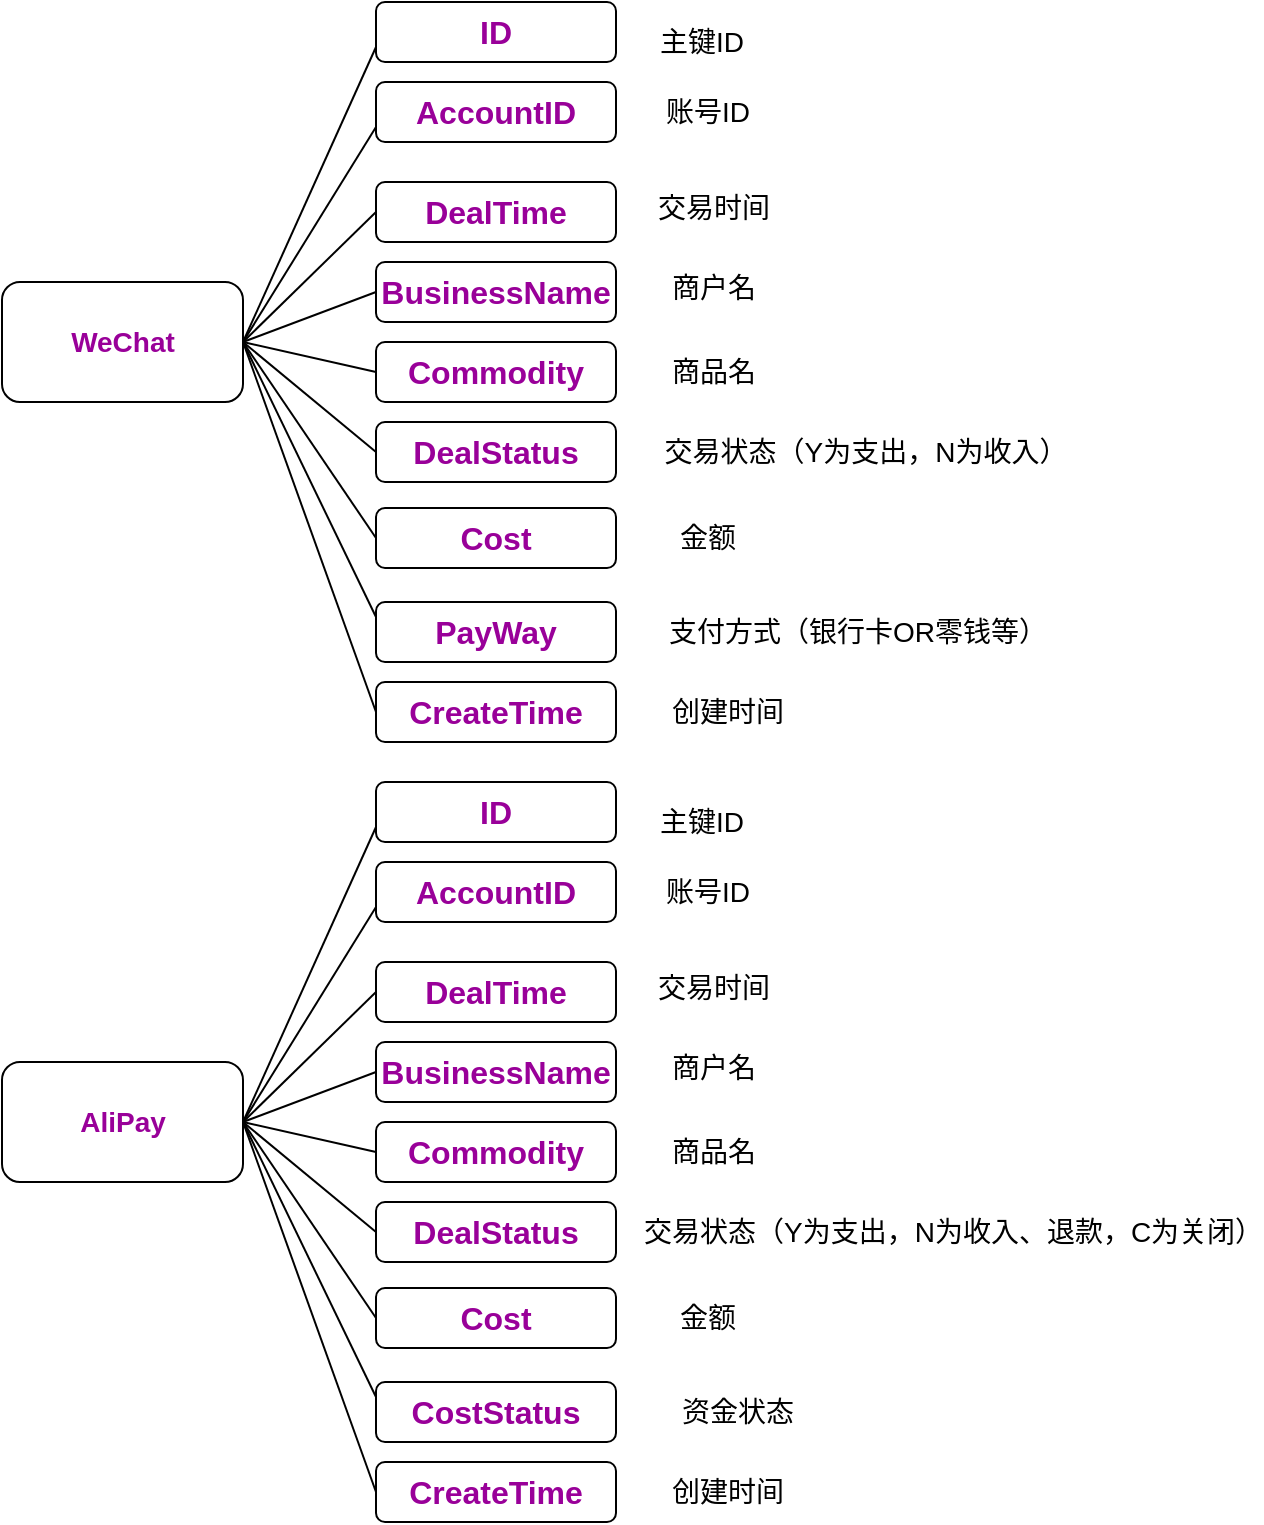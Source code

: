 <mxfile version="14.7.4" type="github">
  <diagram id="z3m2CTt447x9VNLSq3Ph" name="Page-1">
    <mxGraphModel dx="885" dy="510" grid="1" gridSize="10" guides="1" tooltips="1" connect="1" arrows="1" fold="1" page="1" pageScale="1" pageWidth="827" pageHeight="1169" math="0" shadow="0">
      <root>
        <mxCell id="0" />
        <mxCell id="1" parent="0" />
        <mxCell id="cUxsxWvCNxt_3IrF0V__-2" value="&lt;font color=&quot;#990099&quot;&gt;&lt;span style=&quot;font-size: 16px&quot;&gt;&lt;b&gt;ID&lt;/b&gt;&lt;/span&gt;&lt;/font&gt;" style="rounded=1;whiteSpace=wrap;html=1;align=center;" vertex="1" parent="1">
          <mxGeometry x="317" y="250" width="120" height="30" as="geometry" />
        </mxCell>
        <mxCell id="cUxsxWvCNxt_3IrF0V__-3" value="&lt;font style=&quot;font-size: 14px&quot;&gt;主键ID&lt;/font&gt;" style="text;html=1;strokeColor=none;fillColor=none;align=center;verticalAlign=middle;whiteSpace=wrap;rounded=0;" vertex="1" parent="1">
          <mxGeometry x="450" y="260" width="60" height="20" as="geometry" />
        </mxCell>
        <mxCell id="cUxsxWvCNxt_3IrF0V__-4" value="&lt;font color=&quot;#990099&quot;&gt;&lt;span style=&quot;font-size: 16px&quot;&gt;&lt;b&gt;DealTime&lt;/b&gt;&lt;/span&gt;&lt;/font&gt;" style="rounded=1;whiteSpace=wrap;html=1;align=center;" vertex="1" parent="1">
          <mxGeometry x="317" y="340" width="120" height="30" as="geometry" />
        </mxCell>
        <mxCell id="cUxsxWvCNxt_3IrF0V__-5" value="&lt;span style=&quot;font-size: 14px&quot;&gt;交易时间&lt;/span&gt;" style="text;html=1;strokeColor=none;fillColor=none;align=center;verticalAlign=middle;whiteSpace=wrap;rounded=0;" vertex="1" parent="1">
          <mxGeometry x="456" y="343" width="60" height="20" as="geometry" />
        </mxCell>
        <mxCell id="cUxsxWvCNxt_3IrF0V__-6" value="&lt;font color=&quot;#990099&quot;&gt;&lt;span style=&quot;font-size: 16px&quot;&gt;&lt;b&gt;BusinessName&lt;/b&gt;&lt;/span&gt;&lt;/font&gt;" style="rounded=1;whiteSpace=wrap;html=1;align=center;" vertex="1" parent="1">
          <mxGeometry x="317" y="380" width="120" height="30" as="geometry" />
        </mxCell>
        <mxCell id="cUxsxWvCNxt_3IrF0V__-7" value="&lt;span style=&quot;font-size: 14px&quot;&gt;商户名&lt;/span&gt;" style="text;html=1;strokeColor=none;fillColor=none;align=center;verticalAlign=middle;whiteSpace=wrap;rounded=0;" vertex="1" parent="1">
          <mxGeometry x="456" y="383" width="60" height="20" as="geometry" />
        </mxCell>
        <mxCell id="cUxsxWvCNxt_3IrF0V__-8" value="&lt;font color=&quot;#990099&quot;&gt;&lt;span style=&quot;font-size: 16px&quot;&gt;&lt;b&gt;Commodity&lt;/b&gt;&lt;/span&gt;&lt;/font&gt;" style="rounded=1;whiteSpace=wrap;html=1;align=center;" vertex="1" parent="1">
          <mxGeometry x="317" y="420" width="120" height="30" as="geometry" />
        </mxCell>
        <mxCell id="cUxsxWvCNxt_3IrF0V__-9" value="&lt;span style=&quot;font-size: 14px&quot;&gt;商品名&lt;/span&gt;" style="text;html=1;strokeColor=none;fillColor=none;align=center;verticalAlign=middle;whiteSpace=wrap;rounded=0;" vertex="1" parent="1">
          <mxGeometry x="456" y="425" width="60" height="20" as="geometry" />
        </mxCell>
        <mxCell id="cUxsxWvCNxt_3IrF0V__-10" value="&lt;font color=&quot;#990099&quot;&gt;&lt;span style=&quot;font-size: 16px&quot;&gt;&lt;b&gt;DealStatus&lt;/b&gt;&lt;/span&gt;&lt;/font&gt;" style="rounded=1;whiteSpace=wrap;html=1;align=center;" vertex="1" parent="1">
          <mxGeometry x="317" y="460" width="120" height="30" as="geometry" />
        </mxCell>
        <mxCell id="cUxsxWvCNxt_3IrF0V__-11" value="&lt;span style=&quot;font-size: 14px&quot;&gt;交易状态（Y为支出，N为收入）&lt;/span&gt;" style="text;html=1;strokeColor=none;fillColor=none;align=center;verticalAlign=middle;whiteSpace=wrap;rounded=0;" vertex="1" parent="1">
          <mxGeometry x="460" y="465" width="204" height="20" as="geometry" />
        </mxCell>
        <mxCell id="cUxsxWvCNxt_3IrF0V__-12" value="&lt;font color=&quot;#990099&quot;&gt;&lt;span style=&quot;font-size: 16px&quot;&gt;&lt;b&gt;Cost&lt;/b&gt;&lt;/span&gt;&lt;/font&gt;" style="rounded=1;whiteSpace=wrap;html=1;align=center;" vertex="1" parent="1">
          <mxGeometry x="317" y="503" width="120" height="30" as="geometry" />
        </mxCell>
        <mxCell id="cUxsxWvCNxt_3IrF0V__-13" value="&lt;span style=&quot;font-size: 14px&quot;&gt;金额&lt;/span&gt;" style="text;html=1;strokeColor=none;fillColor=none;align=center;verticalAlign=middle;whiteSpace=wrap;rounded=0;" vertex="1" parent="1">
          <mxGeometry x="453" y="508" width="60" height="20" as="geometry" />
        </mxCell>
        <mxCell id="cUxsxWvCNxt_3IrF0V__-14" value="&lt;font color=&quot;#990099&quot;&gt;&lt;span style=&quot;font-size: 16px&quot;&gt;&lt;b&gt;PayWay&lt;/b&gt;&lt;/span&gt;&lt;/font&gt;" style="rounded=1;whiteSpace=wrap;html=1;align=center;" vertex="1" parent="1">
          <mxGeometry x="317" y="550" width="120" height="30" as="geometry" />
        </mxCell>
        <mxCell id="cUxsxWvCNxt_3IrF0V__-15" value="&lt;span style=&quot;font-size: 14px&quot;&gt;支付方式（银行卡OR零钱等）&lt;/span&gt;" style="text;html=1;strokeColor=none;fillColor=none;align=center;verticalAlign=middle;whiteSpace=wrap;rounded=0;" vertex="1" parent="1">
          <mxGeometry x="456" y="555" width="204" height="20" as="geometry" />
        </mxCell>
        <mxCell id="cUxsxWvCNxt_3IrF0V__-16" value="&lt;font color=&quot;#990099&quot;&gt;&lt;span style=&quot;font-size: 16px&quot;&gt;&lt;b&gt;CreateTime&lt;/b&gt;&lt;/span&gt;&lt;/font&gt;" style="rounded=1;whiteSpace=wrap;html=1;align=center;" vertex="1" parent="1">
          <mxGeometry x="317" y="590" width="120" height="30" as="geometry" />
        </mxCell>
        <mxCell id="cUxsxWvCNxt_3IrF0V__-17" value="&lt;span style=&quot;font-size: 14px&quot;&gt;创建时间&lt;/span&gt;" style="text;html=1;strokeColor=none;fillColor=none;align=center;verticalAlign=middle;whiteSpace=wrap;rounded=0;" vertex="1" parent="1">
          <mxGeometry x="456" y="595" width="74" height="20" as="geometry" />
        </mxCell>
        <mxCell id="cUxsxWvCNxt_3IrF0V__-18" value="&lt;b&gt;&lt;font color=&quot;#990099&quot; style=&quot;font-size: 14px&quot;&gt;WeChat&lt;/font&gt;&lt;/b&gt;" style="rounded=1;whiteSpace=wrap;html=1;" vertex="1" parent="1">
          <mxGeometry x="130" y="390" width="120.5" height="60" as="geometry" />
        </mxCell>
        <mxCell id="cUxsxWvCNxt_3IrF0V__-19" value="&lt;font color=&quot;#990099&quot;&gt;&lt;span style=&quot;font-size: 16px&quot;&gt;&lt;b&gt;AccountID&lt;/b&gt;&lt;/span&gt;&lt;/font&gt;" style="rounded=1;whiteSpace=wrap;html=1;align=center;" vertex="1" parent="1">
          <mxGeometry x="317" y="290" width="120" height="30" as="geometry" />
        </mxCell>
        <mxCell id="cUxsxWvCNxt_3IrF0V__-20" value="&lt;font style=&quot;font-size: 14px&quot;&gt;账号ID&lt;/font&gt;" style="text;html=1;strokeColor=none;fillColor=none;align=center;verticalAlign=middle;whiteSpace=wrap;rounded=0;" vertex="1" parent="1">
          <mxGeometry x="453" y="295" width="60" height="20" as="geometry" />
        </mxCell>
        <mxCell id="cUxsxWvCNxt_3IrF0V__-21" value="" style="endArrow=none;html=1;exitX=1;exitY=0.5;exitDx=0;exitDy=0;entryX=0;entryY=0.75;entryDx=0;entryDy=0;" edge="1" parent="1" source="cUxsxWvCNxt_3IrF0V__-18" target="cUxsxWvCNxt_3IrF0V__-2">
          <mxGeometry width="50" height="50" relative="1" as="geometry">
            <mxPoint x="410" y="500" as="sourcePoint" />
            <mxPoint x="460" y="450" as="targetPoint" />
          </mxGeometry>
        </mxCell>
        <mxCell id="cUxsxWvCNxt_3IrF0V__-22" value="" style="endArrow=none;html=1;exitX=1;exitY=0.5;exitDx=0;exitDy=0;entryX=0;entryY=0.75;entryDx=0;entryDy=0;" edge="1" parent="1" source="cUxsxWvCNxt_3IrF0V__-18" target="cUxsxWvCNxt_3IrF0V__-19">
          <mxGeometry width="50" height="50" relative="1" as="geometry">
            <mxPoint x="260.5" y="460" as="sourcePoint" />
            <mxPoint x="327" y="282.5" as="targetPoint" />
          </mxGeometry>
        </mxCell>
        <mxCell id="cUxsxWvCNxt_3IrF0V__-23" value="" style="endArrow=none;html=1;exitX=1;exitY=0.5;exitDx=0;exitDy=0;entryX=0;entryY=0.5;entryDx=0;entryDy=0;" edge="1" parent="1" source="cUxsxWvCNxt_3IrF0V__-18" target="cUxsxWvCNxt_3IrF0V__-4">
          <mxGeometry width="50" height="50" relative="1" as="geometry">
            <mxPoint x="260.5" y="460" as="sourcePoint" />
            <mxPoint x="327" y="322.5" as="targetPoint" />
          </mxGeometry>
        </mxCell>
        <mxCell id="cUxsxWvCNxt_3IrF0V__-24" value="" style="endArrow=none;html=1;exitX=1;exitY=0.5;exitDx=0;exitDy=0;entryX=0;entryY=0.5;entryDx=0;entryDy=0;" edge="1" parent="1" source="cUxsxWvCNxt_3IrF0V__-18" target="cUxsxWvCNxt_3IrF0V__-6">
          <mxGeometry width="50" height="50" relative="1" as="geometry">
            <mxPoint x="260.5" y="460" as="sourcePoint" />
            <mxPoint x="327" y="365" as="targetPoint" />
          </mxGeometry>
        </mxCell>
        <mxCell id="cUxsxWvCNxt_3IrF0V__-25" value="" style="endArrow=none;html=1;exitX=1;exitY=0.5;exitDx=0;exitDy=0;entryX=0;entryY=0.5;entryDx=0;entryDy=0;" edge="1" parent="1" source="cUxsxWvCNxt_3IrF0V__-18" target="cUxsxWvCNxt_3IrF0V__-8">
          <mxGeometry width="50" height="50" relative="1" as="geometry">
            <mxPoint x="260.5" y="460" as="sourcePoint" />
            <mxPoint x="327" y="405" as="targetPoint" />
          </mxGeometry>
        </mxCell>
        <mxCell id="cUxsxWvCNxt_3IrF0V__-26" value="" style="endArrow=none;html=1;exitX=1;exitY=0.5;exitDx=0;exitDy=0;entryX=0;entryY=0.5;entryDx=0;entryDy=0;" edge="1" parent="1" source="cUxsxWvCNxt_3IrF0V__-18" target="cUxsxWvCNxt_3IrF0V__-10">
          <mxGeometry width="50" height="50" relative="1" as="geometry">
            <mxPoint x="260.5" y="460" as="sourcePoint" />
            <mxPoint x="327" y="445" as="targetPoint" />
          </mxGeometry>
        </mxCell>
        <mxCell id="cUxsxWvCNxt_3IrF0V__-27" value="" style="endArrow=none;html=1;exitX=1;exitY=0.5;exitDx=0;exitDy=0;entryX=0;entryY=0.5;entryDx=0;entryDy=0;" edge="1" parent="1" source="cUxsxWvCNxt_3IrF0V__-18" target="cUxsxWvCNxt_3IrF0V__-12">
          <mxGeometry width="50" height="50" relative="1" as="geometry">
            <mxPoint x="260.5" y="460" as="sourcePoint" />
            <mxPoint x="327" y="485" as="targetPoint" />
          </mxGeometry>
        </mxCell>
        <mxCell id="cUxsxWvCNxt_3IrF0V__-28" value="" style="endArrow=none;html=1;exitX=1;exitY=0.5;exitDx=0;exitDy=0;entryX=0;entryY=0.25;entryDx=0;entryDy=0;" edge="1" parent="1" source="cUxsxWvCNxt_3IrF0V__-18" target="cUxsxWvCNxt_3IrF0V__-14">
          <mxGeometry width="50" height="50" relative="1" as="geometry">
            <mxPoint x="260.5" y="460" as="sourcePoint" />
            <mxPoint x="327" y="528" as="targetPoint" />
          </mxGeometry>
        </mxCell>
        <mxCell id="cUxsxWvCNxt_3IrF0V__-29" value="" style="endArrow=none;html=1;exitX=1;exitY=0.5;exitDx=0;exitDy=0;entryX=0;entryY=0.5;entryDx=0;entryDy=0;" edge="1" parent="1" source="cUxsxWvCNxt_3IrF0V__-18" target="cUxsxWvCNxt_3IrF0V__-16">
          <mxGeometry width="50" height="50" relative="1" as="geometry">
            <mxPoint x="260.5" y="460" as="sourcePoint" />
            <mxPoint x="327" y="567.5" as="targetPoint" />
          </mxGeometry>
        </mxCell>
        <mxCell id="cUxsxWvCNxt_3IrF0V__-30" value="&lt;font color=&quot;#990099&quot;&gt;&lt;span style=&quot;font-size: 16px&quot;&gt;&lt;b&gt;ID&lt;/b&gt;&lt;/span&gt;&lt;/font&gt;" style="rounded=1;whiteSpace=wrap;html=1;align=center;" vertex="1" parent="1">
          <mxGeometry x="317" y="640" width="120" height="30" as="geometry" />
        </mxCell>
        <mxCell id="cUxsxWvCNxt_3IrF0V__-31" value="&lt;font style=&quot;font-size: 14px&quot;&gt;主键ID&lt;/font&gt;" style="text;html=1;strokeColor=none;fillColor=none;align=center;verticalAlign=middle;whiteSpace=wrap;rounded=0;" vertex="1" parent="1">
          <mxGeometry x="450" y="650" width="60" height="20" as="geometry" />
        </mxCell>
        <mxCell id="cUxsxWvCNxt_3IrF0V__-32" value="&lt;font color=&quot;#990099&quot;&gt;&lt;span style=&quot;font-size: 16px&quot;&gt;&lt;b&gt;DealTime&lt;/b&gt;&lt;/span&gt;&lt;/font&gt;" style="rounded=1;whiteSpace=wrap;html=1;align=center;" vertex="1" parent="1">
          <mxGeometry x="317" y="730" width="120" height="30" as="geometry" />
        </mxCell>
        <mxCell id="cUxsxWvCNxt_3IrF0V__-33" value="&lt;span style=&quot;font-size: 14px&quot;&gt;交易时间&lt;/span&gt;" style="text;html=1;strokeColor=none;fillColor=none;align=center;verticalAlign=middle;whiteSpace=wrap;rounded=0;" vertex="1" parent="1">
          <mxGeometry x="456" y="733" width="60" height="20" as="geometry" />
        </mxCell>
        <mxCell id="cUxsxWvCNxt_3IrF0V__-34" value="&lt;font color=&quot;#990099&quot;&gt;&lt;span style=&quot;font-size: 16px&quot;&gt;&lt;b&gt;BusinessName&lt;/b&gt;&lt;/span&gt;&lt;/font&gt;" style="rounded=1;whiteSpace=wrap;html=1;align=center;" vertex="1" parent="1">
          <mxGeometry x="317" y="770" width="120" height="30" as="geometry" />
        </mxCell>
        <mxCell id="cUxsxWvCNxt_3IrF0V__-35" value="&lt;span style=&quot;font-size: 14px&quot;&gt;商户名&lt;/span&gt;" style="text;html=1;strokeColor=none;fillColor=none;align=center;verticalAlign=middle;whiteSpace=wrap;rounded=0;" vertex="1" parent="1">
          <mxGeometry x="456" y="773" width="60" height="20" as="geometry" />
        </mxCell>
        <mxCell id="cUxsxWvCNxt_3IrF0V__-36" value="&lt;font color=&quot;#990099&quot;&gt;&lt;span style=&quot;font-size: 16px&quot;&gt;&lt;b&gt;Commodity&lt;/b&gt;&lt;/span&gt;&lt;/font&gt;" style="rounded=1;whiteSpace=wrap;html=1;align=center;" vertex="1" parent="1">
          <mxGeometry x="317" y="810" width="120" height="30" as="geometry" />
        </mxCell>
        <mxCell id="cUxsxWvCNxt_3IrF0V__-37" value="&lt;span style=&quot;font-size: 14px&quot;&gt;商品名&lt;/span&gt;" style="text;html=1;strokeColor=none;fillColor=none;align=center;verticalAlign=middle;whiteSpace=wrap;rounded=0;" vertex="1" parent="1">
          <mxGeometry x="456" y="815" width="60" height="20" as="geometry" />
        </mxCell>
        <mxCell id="cUxsxWvCNxt_3IrF0V__-38" value="&lt;font color=&quot;#990099&quot;&gt;&lt;span style=&quot;font-size: 16px&quot;&gt;&lt;b&gt;DealStatus&lt;/b&gt;&lt;/span&gt;&lt;/font&gt;" style="rounded=1;whiteSpace=wrap;html=1;align=center;" vertex="1" parent="1">
          <mxGeometry x="317" y="850" width="120" height="30" as="geometry" />
        </mxCell>
        <mxCell id="cUxsxWvCNxt_3IrF0V__-39" value="&lt;span style=&quot;font-size: 14px&quot;&gt;交易状态（Y为支出，N为收入、退款，C为关闭）&lt;/span&gt;" style="text;html=1;strokeColor=none;fillColor=none;align=center;verticalAlign=middle;whiteSpace=wrap;rounded=0;" vertex="1" parent="1">
          <mxGeometry x="450" y="855" width="310" height="20" as="geometry" />
        </mxCell>
        <mxCell id="cUxsxWvCNxt_3IrF0V__-40" value="&lt;font color=&quot;#990099&quot;&gt;&lt;span style=&quot;font-size: 16px&quot;&gt;&lt;b&gt;Cost&lt;/b&gt;&lt;/span&gt;&lt;/font&gt;" style="rounded=1;whiteSpace=wrap;html=1;align=center;" vertex="1" parent="1">
          <mxGeometry x="317" y="893" width="120" height="30" as="geometry" />
        </mxCell>
        <mxCell id="cUxsxWvCNxt_3IrF0V__-41" value="&lt;span style=&quot;font-size: 14px&quot;&gt;金额&lt;/span&gt;" style="text;html=1;strokeColor=none;fillColor=none;align=center;verticalAlign=middle;whiteSpace=wrap;rounded=0;" vertex="1" parent="1">
          <mxGeometry x="453" y="898" width="60" height="20" as="geometry" />
        </mxCell>
        <mxCell id="cUxsxWvCNxt_3IrF0V__-42" value="&lt;font color=&quot;#990099&quot;&gt;&lt;span style=&quot;font-size: 16px&quot;&gt;&lt;b&gt;CostStatus&lt;/b&gt;&lt;/span&gt;&lt;/font&gt;" style="rounded=1;whiteSpace=wrap;html=1;align=center;" vertex="1" parent="1">
          <mxGeometry x="317" y="940" width="120" height="30" as="geometry" />
        </mxCell>
        <mxCell id="cUxsxWvCNxt_3IrF0V__-43" value="&lt;span style=&quot;font-size: 14px&quot;&gt;资金状态&lt;/span&gt;" style="text;html=1;strokeColor=none;fillColor=none;align=center;verticalAlign=middle;whiteSpace=wrap;rounded=0;" vertex="1" parent="1">
          <mxGeometry x="456" y="945" width="84" height="20" as="geometry" />
        </mxCell>
        <mxCell id="cUxsxWvCNxt_3IrF0V__-44" value="&lt;font color=&quot;#990099&quot;&gt;&lt;span style=&quot;font-size: 16px&quot;&gt;&lt;b&gt;CreateTime&lt;/b&gt;&lt;/span&gt;&lt;/font&gt;" style="rounded=1;whiteSpace=wrap;html=1;align=center;" vertex="1" parent="1">
          <mxGeometry x="317" y="980" width="120" height="30" as="geometry" />
        </mxCell>
        <mxCell id="cUxsxWvCNxt_3IrF0V__-45" value="&lt;span style=&quot;font-size: 14px&quot;&gt;创建时间&lt;/span&gt;" style="text;html=1;strokeColor=none;fillColor=none;align=center;verticalAlign=middle;whiteSpace=wrap;rounded=0;" vertex="1" parent="1">
          <mxGeometry x="456" y="985" width="74" height="20" as="geometry" />
        </mxCell>
        <mxCell id="cUxsxWvCNxt_3IrF0V__-46" value="&lt;b&gt;&lt;font color=&quot;#990099&quot; style=&quot;font-size: 14px&quot;&gt;AliPay&lt;/font&gt;&lt;/b&gt;" style="rounded=1;whiteSpace=wrap;html=1;" vertex="1" parent="1">
          <mxGeometry x="130" y="780" width="120.5" height="60" as="geometry" />
        </mxCell>
        <mxCell id="cUxsxWvCNxt_3IrF0V__-47" value="&lt;font color=&quot;#990099&quot;&gt;&lt;span style=&quot;font-size: 16px&quot;&gt;&lt;b&gt;AccountID&lt;/b&gt;&lt;/span&gt;&lt;/font&gt;" style="rounded=1;whiteSpace=wrap;html=1;align=center;" vertex="1" parent="1">
          <mxGeometry x="317" y="680" width="120" height="30" as="geometry" />
        </mxCell>
        <mxCell id="cUxsxWvCNxt_3IrF0V__-48" value="&lt;font style=&quot;font-size: 14px&quot;&gt;账号ID&lt;/font&gt;" style="text;html=1;strokeColor=none;fillColor=none;align=center;verticalAlign=middle;whiteSpace=wrap;rounded=0;" vertex="1" parent="1">
          <mxGeometry x="453" y="685" width="60" height="20" as="geometry" />
        </mxCell>
        <mxCell id="cUxsxWvCNxt_3IrF0V__-49" value="" style="endArrow=none;html=1;exitX=1;exitY=0.5;exitDx=0;exitDy=0;entryX=0;entryY=0.75;entryDx=0;entryDy=0;" edge="1" parent="1" source="cUxsxWvCNxt_3IrF0V__-46" target="cUxsxWvCNxt_3IrF0V__-30">
          <mxGeometry width="50" height="50" relative="1" as="geometry">
            <mxPoint x="410" y="890" as="sourcePoint" />
            <mxPoint x="460" y="840" as="targetPoint" />
          </mxGeometry>
        </mxCell>
        <mxCell id="cUxsxWvCNxt_3IrF0V__-50" value="" style="endArrow=none;html=1;exitX=1;exitY=0.5;exitDx=0;exitDy=0;entryX=0;entryY=0.75;entryDx=0;entryDy=0;" edge="1" parent="1" source="cUxsxWvCNxt_3IrF0V__-46" target="cUxsxWvCNxt_3IrF0V__-47">
          <mxGeometry width="50" height="50" relative="1" as="geometry">
            <mxPoint x="260.5" y="850" as="sourcePoint" />
            <mxPoint x="327" y="672.5" as="targetPoint" />
          </mxGeometry>
        </mxCell>
        <mxCell id="cUxsxWvCNxt_3IrF0V__-51" value="" style="endArrow=none;html=1;exitX=1;exitY=0.5;exitDx=0;exitDy=0;entryX=0;entryY=0.5;entryDx=0;entryDy=0;" edge="1" parent="1" source="cUxsxWvCNxt_3IrF0V__-46" target="cUxsxWvCNxt_3IrF0V__-32">
          <mxGeometry width="50" height="50" relative="1" as="geometry">
            <mxPoint x="260.5" y="850" as="sourcePoint" />
            <mxPoint x="327" y="712.5" as="targetPoint" />
          </mxGeometry>
        </mxCell>
        <mxCell id="cUxsxWvCNxt_3IrF0V__-52" value="" style="endArrow=none;html=1;exitX=1;exitY=0.5;exitDx=0;exitDy=0;entryX=0;entryY=0.5;entryDx=0;entryDy=0;" edge="1" parent="1" source="cUxsxWvCNxt_3IrF0V__-46" target="cUxsxWvCNxt_3IrF0V__-34">
          <mxGeometry width="50" height="50" relative="1" as="geometry">
            <mxPoint x="260.5" y="850" as="sourcePoint" />
            <mxPoint x="327" y="755" as="targetPoint" />
          </mxGeometry>
        </mxCell>
        <mxCell id="cUxsxWvCNxt_3IrF0V__-53" value="" style="endArrow=none;html=1;exitX=1;exitY=0.5;exitDx=0;exitDy=0;entryX=0;entryY=0.5;entryDx=0;entryDy=0;" edge="1" parent="1" source="cUxsxWvCNxt_3IrF0V__-46" target="cUxsxWvCNxt_3IrF0V__-36">
          <mxGeometry width="50" height="50" relative="1" as="geometry">
            <mxPoint x="260.5" y="850" as="sourcePoint" />
            <mxPoint x="327" y="795" as="targetPoint" />
          </mxGeometry>
        </mxCell>
        <mxCell id="cUxsxWvCNxt_3IrF0V__-54" value="" style="endArrow=none;html=1;exitX=1;exitY=0.5;exitDx=0;exitDy=0;entryX=0;entryY=0.5;entryDx=0;entryDy=0;" edge="1" parent="1" source="cUxsxWvCNxt_3IrF0V__-46" target="cUxsxWvCNxt_3IrF0V__-38">
          <mxGeometry width="50" height="50" relative="1" as="geometry">
            <mxPoint x="260.5" y="850" as="sourcePoint" />
            <mxPoint x="327" y="835" as="targetPoint" />
          </mxGeometry>
        </mxCell>
        <mxCell id="cUxsxWvCNxt_3IrF0V__-55" value="" style="endArrow=none;html=1;exitX=1;exitY=0.5;exitDx=0;exitDy=0;entryX=0;entryY=0.5;entryDx=0;entryDy=0;" edge="1" parent="1" source="cUxsxWvCNxt_3IrF0V__-46" target="cUxsxWvCNxt_3IrF0V__-40">
          <mxGeometry width="50" height="50" relative="1" as="geometry">
            <mxPoint x="260.5" y="850" as="sourcePoint" />
            <mxPoint x="327" y="875" as="targetPoint" />
          </mxGeometry>
        </mxCell>
        <mxCell id="cUxsxWvCNxt_3IrF0V__-56" value="" style="endArrow=none;html=1;exitX=1;exitY=0.5;exitDx=0;exitDy=0;entryX=0;entryY=0.25;entryDx=0;entryDy=0;" edge="1" parent="1" source="cUxsxWvCNxt_3IrF0V__-46" target="cUxsxWvCNxt_3IrF0V__-42">
          <mxGeometry width="50" height="50" relative="1" as="geometry">
            <mxPoint x="260.5" y="850" as="sourcePoint" />
            <mxPoint x="327" y="918" as="targetPoint" />
          </mxGeometry>
        </mxCell>
        <mxCell id="cUxsxWvCNxt_3IrF0V__-57" value="" style="endArrow=none;html=1;exitX=1;exitY=0.5;exitDx=0;exitDy=0;entryX=0;entryY=0.5;entryDx=0;entryDy=0;" edge="1" parent="1" source="cUxsxWvCNxt_3IrF0V__-46" target="cUxsxWvCNxt_3IrF0V__-44">
          <mxGeometry width="50" height="50" relative="1" as="geometry">
            <mxPoint x="260.5" y="850" as="sourcePoint" />
            <mxPoint x="327" y="957.5" as="targetPoint" />
          </mxGeometry>
        </mxCell>
      </root>
    </mxGraphModel>
  </diagram>
</mxfile>
